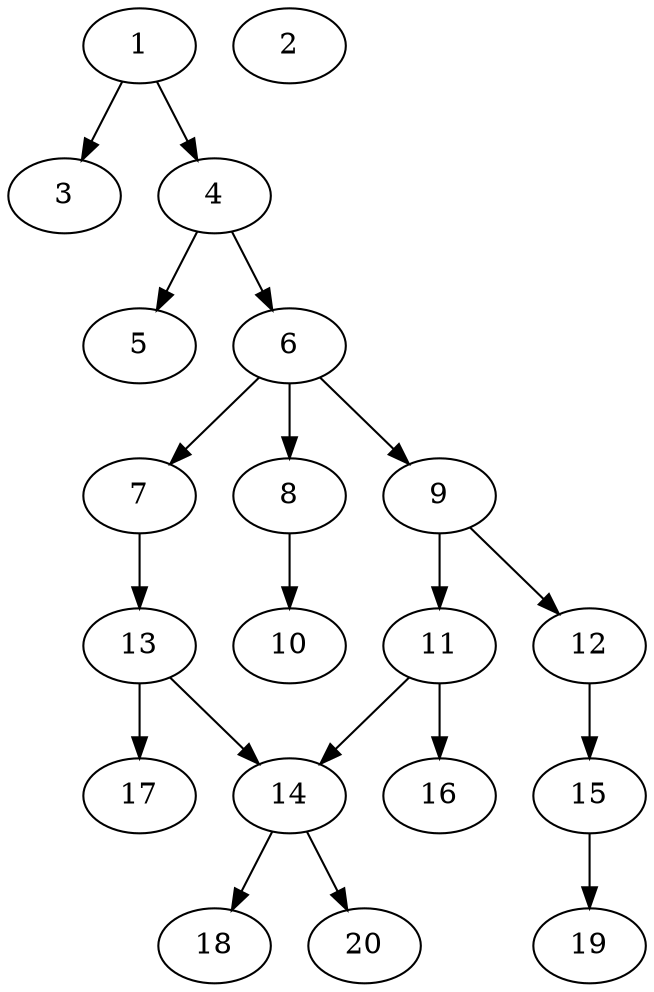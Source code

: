 // DAG automatically generated by daggen at Sat Jul 27 15:37:47 2019
// ./daggen --dot -n 20 --ccr 0.5 --fat 0.5 --regular 0.5 --density 0.4 --mindata 5242880 --maxdata 52428800 
digraph G {
  1 [size="103454720", alpha="0.13", expect_size="51727360"] 
  1 -> 3 [size ="51727360"]
  1 -> 4 [size ="51727360"]
  2 [size="79974400", alpha="0.09", expect_size="39987200"] 
  3 [size="94296064", alpha="0.08", expect_size="47148032"] 
  4 [size="63252480", alpha="0.12", expect_size="31626240"] 
  4 -> 5 [size ="31626240"]
  4 -> 6 [size ="31626240"]
  5 [size="25229312", alpha="0.02", expect_size="12614656"] 
  6 [size="67889152", alpha="0.07", expect_size="33944576"] 
  6 -> 7 [size ="33944576"]
  6 -> 8 [size ="33944576"]
  6 -> 9 [size ="33944576"]
  7 [size="37994496", alpha="0.04", expect_size="18997248"] 
  7 -> 13 [size ="18997248"]
  8 [size="13707264", alpha="0.14", expect_size="6853632"] 
  8 -> 10 [size ="6853632"]
  9 [size="32133120", alpha="0.18", expect_size="16066560"] 
  9 -> 11 [size ="16066560"]
  9 -> 12 [size ="16066560"]
  10 [size="70815744", alpha="0.11", expect_size="35407872"] 
  11 [size="36759552", alpha="0.04", expect_size="18379776"] 
  11 -> 14 [size ="18379776"]
  11 -> 16 [size ="18379776"]
  12 [size="98580480", alpha="0.19", expect_size="49290240"] 
  12 -> 15 [size ="49290240"]
  13 [size="48642048", alpha="0.17", expect_size="24321024"] 
  13 -> 14 [size ="24321024"]
  13 -> 17 [size ="24321024"]
  14 [size="88717312", alpha="0.04", expect_size="44358656"] 
  14 -> 18 [size ="44358656"]
  14 -> 20 [size ="44358656"]
  15 [size="52510720", alpha="0.03", expect_size="26255360"] 
  15 -> 19 [size ="26255360"]
  16 [size="62916608", alpha="0.06", expect_size="31458304"] 
  17 [size="95772672", alpha="0.12", expect_size="47886336"] 
  18 [size="19984384", alpha="0.04", expect_size="9992192"] 
  19 [size="85137408", alpha="0.18", expect_size="42568704"] 
  20 [size="77088768", alpha="0.03", expect_size="38544384"] 
}
